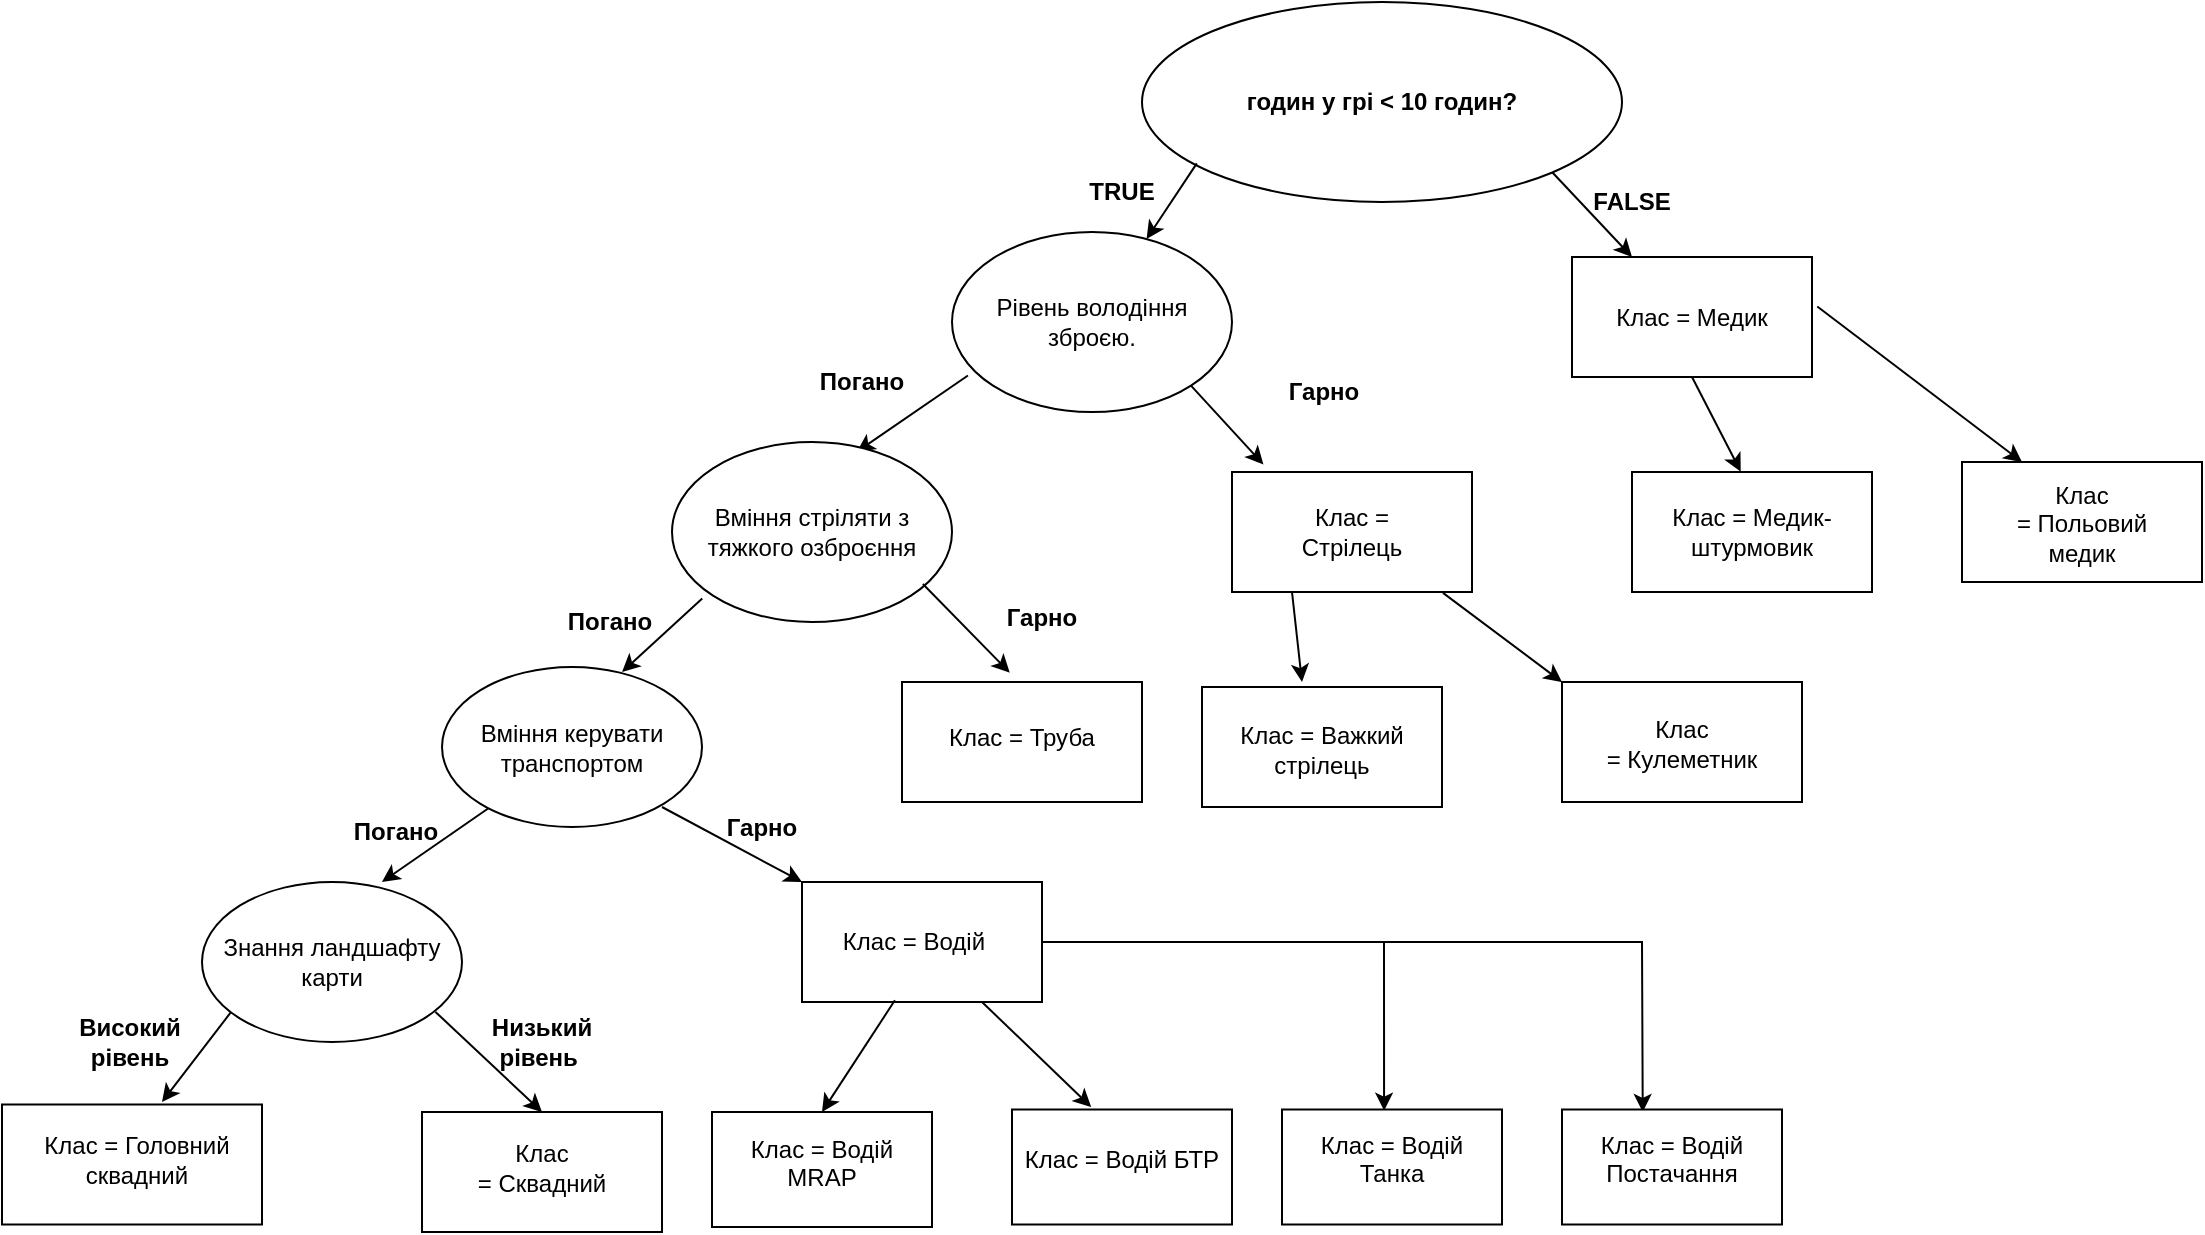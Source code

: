 <mxfile version="22.0.8" type="github">
  <diagram name="Страница — 1" id="lsqSExBfPt3mLH9uzq2N">
    <mxGraphModel dx="1908" dy="728" grid="1" gridSize="10" guides="1" tooltips="1" connect="1" arrows="1" fold="1" page="1" pageScale="1" pageWidth="827" pageHeight="1169" math="0" shadow="0">
      <root>
        <mxCell id="0" />
        <mxCell id="1" parent="0" />
        <mxCell id="ItAPapNalUJXnHxEnPfn-4" value="&lt;p align=&quot;center&quot; class=&quot;MsoNormal&quot;&gt;&lt;b&gt;TRUE&lt;/b&gt;&lt;/p&gt;" style="text;html=1;strokeColor=none;fillColor=none;align=center;verticalAlign=middle;whiteSpace=wrap;rounded=0;" vertex="1" parent="1">
          <mxGeometry x="400" y="180" width="60" height="30" as="geometry" />
        </mxCell>
        <mxCell id="ItAPapNalUJXnHxEnPfn-6" value="" style="endArrow=classic;html=1;rounded=0;entryX=0.25;entryY=0;entryDx=0;entryDy=0;" edge="1" parent="1" target="ItAPapNalUJXnHxEnPfn-10">
          <mxGeometry width="50" height="50" relative="1" as="geometry">
            <mxPoint x="645" y="185" as="sourcePoint" />
            <mxPoint x="700" y="250" as="targetPoint" />
          </mxGeometry>
        </mxCell>
        <mxCell id="ItAPapNalUJXnHxEnPfn-11" value="Рівень володіння зброєю." style="ellipse;whiteSpace=wrap;html=1;" vertex="1" parent="1">
          <mxGeometry x="345" y="215" width="140" height="90" as="geometry" />
        </mxCell>
        <mxCell id="ItAPapNalUJXnHxEnPfn-15" value="" style="endArrow=classic;html=1;rounded=0;exitX=0.057;exitY=0.797;exitDx=0;exitDy=0;exitPerimeter=0;entryX=0.66;entryY=0.055;entryDx=0;entryDy=0;entryPerimeter=0;" edge="1" parent="1" source="ItAPapNalUJXnHxEnPfn-11" target="ItAPapNalUJXnHxEnPfn-20">
          <mxGeometry width="50" height="50" relative="1" as="geometry">
            <mxPoint x="357" y="281" as="sourcePoint" />
            <mxPoint x="270.98" y="319.99" as="targetPoint" />
          </mxGeometry>
        </mxCell>
        <mxCell id="ItAPapNalUJXnHxEnPfn-16" value="&lt;p align=&quot;center&quot; class=&quot;MsoNormal&quot;&gt;&lt;b&gt;Погано&lt;/b&gt;&lt;/p&gt;" style="text;html=1;strokeColor=none;fillColor=none;align=center;verticalAlign=middle;whiteSpace=wrap;rounded=0;" vertex="1" parent="1">
          <mxGeometry x="270" y="275" width="60" height="30" as="geometry" />
        </mxCell>
        <mxCell id="ItAPapNalUJXnHxEnPfn-17" value="" style="endArrow=classic;html=1;rounded=0;exitX=1;exitY=1;exitDx=0;exitDy=0;entryX=0.131;entryY=-0.063;entryDx=0;entryDy=0;entryPerimeter=0;" edge="1" parent="1" source="ItAPapNalUJXnHxEnPfn-11" target="ItAPapNalUJXnHxEnPfn-22">
          <mxGeometry width="50" height="50" relative="1" as="geometry">
            <mxPoint x="474" y="284" as="sourcePoint" />
            <mxPoint x="521" y="330" as="targetPoint" />
          </mxGeometry>
        </mxCell>
        <mxCell id="ItAPapNalUJXnHxEnPfn-18" value="&lt;p align=&quot;center&quot; class=&quot;MsoNormal&quot;&gt;&lt;b&gt;Гарно&lt;/b&gt;&lt;/p&gt;" style="text;html=1;strokeColor=none;fillColor=none;align=center;verticalAlign=middle;whiteSpace=wrap;rounded=0;" vertex="1" parent="1">
          <mxGeometry x="501" y="280" width="60" height="30" as="geometry" />
        </mxCell>
        <mxCell id="ItAPapNalUJXnHxEnPfn-20" value="Вміння стріляти з тяжкого озброєння" style="ellipse;whiteSpace=wrap;html=1;" vertex="1" parent="1">
          <mxGeometry x="205" y="320" width="140" height="90" as="geometry" />
        </mxCell>
        <mxCell id="ItAPapNalUJXnHxEnPfn-24" value="" style="endArrow=classic;html=1;rounded=0;exitX=0.108;exitY=0.814;exitDx=0;exitDy=0;exitPerimeter=0;" edge="1" parent="1">
          <mxGeometry width="50" height="50" relative="1" as="geometry">
            <mxPoint x="220.12" y="398.26" as="sourcePoint" />
            <mxPoint x="180" y="435" as="targetPoint" />
          </mxGeometry>
        </mxCell>
        <mxCell id="ItAPapNalUJXnHxEnPfn-25" value="&lt;p align=&quot;center&quot; class=&quot;MsoNormal&quot;&gt;&lt;b&gt;Погано&lt;/b&gt;&lt;/p&gt;" style="text;html=1;strokeColor=none;fillColor=none;align=center;verticalAlign=middle;whiteSpace=wrap;rounded=0;" vertex="1" parent="1">
          <mxGeometry x="144" y="395" width="60" height="30" as="geometry" />
        </mxCell>
        <mxCell id="ItAPapNalUJXnHxEnPfn-26" value="" style="endArrow=classic;html=1;rounded=0;exitX=0.896;exitY=0.789;exitDx=0;exitDy=0;exitPerimeter=0;entryX=0.449;entryY=-0.077;entryDx=0;entryDy=0;entryPerimeter=0;" edge="1" parent="1" source="ItAPapNalUJXnHxEnPfn-20" target="ItAPapNalUJXnHxEnPfn-29">
          <mxGeometry width="50" height="50" relative="1" as="geometry">
            <mxPoint x="333" y="399" as="sourcePoint" />
            <mxPoint x="380" y="445" as="targetPoint" />
          </mxGeometry>
        </mxCell>
        <mxCell id="ItAPapNalUJXnHxEnPfn-27" value="&lt;p align=&quot;center&quot; class=&quot;MsoNormal&quot;&gt;&lt;b&gt;Гарно&lt;/b&gt;&lt;/p&gt;" style="text;html=1;strokeColor=none;fillColor=none;align=center;verticalAlign=middle;whiteSpace=wrap;rounded=0;" vertex="1" parent="1">
          <mxGeometry x="360" y="395" width="60" height="25" as="geometry" />
        </mxCell>
        <mxCell id="ItAPapNalUJXnHxEnPfn-28" value="Знання ландшафту карти" style="ellipse;whiteSpace=wrap;html=1;" vertex="1" parent="1">
          <mxGeometry x="-30" y="540" width="130" height="80" as="geometry" />
        </mxCell>
        <mxCell id="ItAPapNalUJXnHxEnPfn-29" value="" style="rounded=0;whiteSpace=wrap;html=1;" vertex="1" parent="1">
          <mxGeometry x="320" y="440" width="120" height="60" as="geometry" />
        </mxCell>
        <mxCell id="ItAPapNalUJXnHxEnPfn-30" value="Клас =&amp;nbsp;Труба" style="text;html=1;strokeColor=none;fillColor=none;align=center;verticalAlign=middle;whiteSpace=wrap;rounded=0;" vertex="1" parent="1">
          <mxGeometry x="335" y="455" width="90" height="25" as="geometry" />
        </mxCell>
        <mxCell id="ItAPapNalUJXnHxEnPfn-31" value="" style="endArrow=classic;html=1;rounded=0;exitX=0.112;exitY=0.812;exitDx=0;exitDy=0;exitPerimeter=0;" edge="1" parent="1" source="ItAPapNalUJXnHxEnPfn-28">
          <mxGeometry width="50" height="50" relative="1" as="geometry">
            <mxPoint x="-19.88" y="608.26" as="sourcePoint" />
            <mxPoint x="-50" y="650" as="targetPoint" />
          </mxGeometry>
        </mxCell>
        <mxCell id="ItAPapNalUJXnHxEnPfn-32" value="&lt;p align=&quot;center&quot; class=&quot;MsoNormal&quot;&gt;&lt;b&gt;Високий рівень&lt;/b&gt;&lt;/p&gt;" style="text;html=1;strokeColor=none;fillColor=none;align=center;verticalAlign=middle;whiteSpace=wrap;rounded=0;" vertex="1" parent="1">
          <mxGeometry x="-96" y="605" width="60" height="30" as="geometry" />
        </mxCell>
        <mxCell id="ItAPapNalUJXnHxEnPfn-33" value="" style="endArrow=classic;html=1;rounded=0;exitX=0.898;exitY=0.812;exitDx=0;exitDy=0;exitPerimeter=0;" edge="1" parent="1" source="ItAPapNalUJXnHxEnPfn-28">
          <mxGeometry width="50" height="50" relative="1" as="geometry">
            <mxPoint x="93" y="609" as="sourcePoint" />
            <mxPoint x="140" y="655" as="targetPoint" />
          </mxGeometry>
        </mxCell>
        <mxCell id="ItAPapNalUJXnHxEnPfn-34" value="&lt;p align=&quot;center&quot; class=&quot;MsoNormal&quot;&gt;&lt;b&gt;Низький рівень&amp;nbsp;&lt;/b&gt;&lt;/p&gt;" style="text;html=1;strokeColor=none;fillColor=none;align=center;verticalAlign=middle;whiteSpace=wrap;rounded=0;" vertex="1" parent="1">
          <mxGeometry x="110" y="605" width="60" height="30" as="geometry" />
        </mxCell>
        <mxCell id="ItAPapNalUJXnHxEnPfn-36" value="" style="rounded=0;whiteSpace=wrap;html=1;" vertex="1" parent="1">
          <mxGeometry x="80" y="655" width="120" height="60" as="geometry" />
        </mxCell>
        <mxCell id="ItAPapNalUJXnHxEnPfn-37" value="Клас =&amp;nbsp;Сквадний" style="text;html=1;strokeColor=none;fillColor=none;align=center;verticalAlign=middle;whiteSpace=wrap;rounded=0;" vertex="1" parent="1">
          <mxGeometry x="95" y="670" width="90" height="25" as="geometry" />
        </mxCell>
        <mxCell id="ItAPapNalUJXnHxEnPfn-42" value="" style="endArrow=classic;html=1;rounded=0;exitX=1.022;exitY=0.412;exitDx=0;exitDy=0;exitPerimeter=0;entryX=0.25;entryY=0;entryDx=0;entryDy=0;" edge="1" parent="1" target="ItAPapNalUJXnHxEnPfn-44" source="ItAPapNalUJXnHxEnPfn-10">
          <mxGeometry width="50" height="50" relative="1" as="geometry">
            <mxPoint x="885" y="144.5" as="sourcePoint" />
            <mxPoint x="875" y="312.5" as="targetPoint" />
            <Array as="points" />
          </mxGeometry>
        </mxCell>
        <mxCell id="ItAPapNalUJXnHxEnPfn-47" value="" style="endArrow=classic;html=1;rounded=0;exitX=0.5;exitY=1;exitDx=0;exitDy=0;entryX=0.453;entryY=-0.003;entryDx=0;entryDy=0;entryPerimeter=0;" edge="1" parent="1" source="ItAPapNalUJXnHxEnPfn-10" target="ItAPapNalUJXnHxEnPfn-48">
          <mxGeometry width="50" height="50" relative="1" as="geometry">
            <mxPoint x="745" y="432.5" as="sourcePoint" />
            <mxPoint x="755" y="362.5" as="targetPoint" />
          </mxGeometry>
        </mxCell>
        <mxCell id="ItAPapNalUJXnHxEnPfn-52" value="" style="endArrow=classic;html=1;rounded=0;exitX=0.879;exitY=1.007;exitDx=0;exitDy=0;exitPerimeter=0;" edge="1" parent="1" source="ItAPapNalUJXnHxEnPfn-22">
          <mxGeometry width="50" height="50" relative="1" as="geometry">
            <mxPoint x="590" y="390" as="sourcePoint" />
            <mxPoint x="650" y="440" as="targetPoint" />
            <Array as="points" />
          </mxGeometry>
        </mxCell>
        <mxCell id="ItAPapNalUJXnHxEnPfn-53" value="" style="endArrow=classic;html=1;rounded=0;exitX=0.25;exitY=1;exitDx=0;exitDy=0;" edge="1" parent="1" source="ItAPapNalUJXnHxEnPfn-22">
          <mxGeometry width="50" height="50" relative="1" as="geometry">
            <mxPoint x="575" y="595" as="sourcePoint" />
            <mxPoint x="520" y="440" as="targetPoint" />
          </mxGeometry>
        </mxCell>
        <mxCell id="ItAPapNalUJXnHxEnPfn-61" value="" style="group" vertex="1" connectable="0" parent="1">
          <mxGeometry x="850" y="330" width="120" height="60" as="geometry" />
        </mxCell>
        <mxCell id="ItAPapNalUJXnHxEnPfn-44" value="" style="rounded=0;whiteSpace=wrap;html=1;" vertex="1" parent="ItAPapNalUJXnHxEnPfn-61">
          <mxGeometry width="120" height="60" as="geometry" />
        </mxCell>
        <mxCell id="ItAPapNalUJXnHxEnPfn-45" value="Клас =&amp;nbsp;Польовий медик&lt;br&gt;&lt;br&gt;&lt;div style=&quot;overflow: hidden; position: relative; outline: 0px; color: rgb(32, 33, 36); font-family: arial, sans-serif; font-size: 0px; text-align: start; background-color: rgb(248, 249, 250);&quot; id=&quot;tw-target-rmn-container&quot; class=&quot;tw-target-rmn tw-ta-container F0azHf tw-nfl&quot;&gt;&lt;/div&gt;" style="text;html=1;strokeColor=none;fillColor=none;align=center;verticalAlign=middle;whiteSpace=wrap;rounded=0;" vertex="1" parent="ItAPapNalUJXnHxEnPfn-61">
          <mxGeometry x="15" y="25" width="90" height="25" as="geometry" />
        </mxCell>
        <mxCell id="ItAPapNalUJXnHxEnPfn-62" value="" style="group" vertex="1" connectable="0" parent="1">
          <mxGeometry x="650" y="440" width="120" height="60" as="geometry" />
        </mxCell>
        <mxCell id="ItAPapNalUJXnHxEnPfn-56" value="" style="rounded=0;whiteSpace=wrap;html=1;" vertex="1" parent="ItAPapNalUJXnHxEnPfn-62">
          <mxGeometry width="120" height="60" as="geometry" />
        </mxCell>
        <mxCell id="ItAPapNalUJXnHxEnPfn-57" value="Клас =&amp;nbsp;Кулеметник" style="text;html=1;strokeColor=none;fillColor=none;align=center;verticalAlign=middle;whiteSpace=wrap;rounded=0;" vertex="1" parent="ItAPapNalUJXnHxEnPfn-62">
          <mxGeometry x="15" y="17.5" width="90" height="27.5" as="geometry" />
        </mxCell>
        <mxCell id="ItAPapNalUJXnHxEnPfn-63" value="" style="group" vertex="1" connectable="0" parent="1">
          <mxGeometry x="685" y="335" width="120" height="60" as="geometry" />
        </mxCell>
        <mxCell id="ItAPapNalUJXnHxEnPfn-48" value="" style="rounded=0;whiteSpace=wrap;html=1;" vertex="1" parent="ItAPapNalUJXnHxEnPfn-63">
          <mxGeometry width="120" height="60" as="geometry" />
        </mxCell>
        <mxCell id="ItAPapNalUJXnHxEnPfn-49" value="Клас = Медик-штурмовик&lt;br&gt;&lt;div style=&quot;overflow: hidden; position: relative; outline: 0px; color: rgb(32, 33, 36); font-family: arial, sans-serif; font-size: 0px; text-align: start; background-color: rgb(248, 249, 250);&quot; id=&quot;tw-target-rmn-container&quot; class=&quot;tw-target-rmn tw-ta-container F0azHf tw-nfl&quot;&gt;&lt;/div&gt;" style="text;html=1;strokeColor=none;fillColor=none;align=center;verticalAlign=middle;whiteSpace=wrap;rounded=0;" vertex="1" parent="ItAPapNalUJXnHxEnPfn-63">
          <mxGeometry x="15" y="17.5" width="90" height="25" as="geometry" />
        </mxCell>
        <mxCell id="ItAPapNalUJXnHxEnPfn-64" value="" style="group" vertex="1" connectable="0" parent="1">
          <mxGeometry x="655" y="227.5" width="120" height="60" as="geometry" />
        </mxCell>
        <mxCell id="ItAPapNalUJXnHxEnPfn-10" value="" style="rounded=0;whiteSpace=wrap;html=1;" vertex="1" parent="ItAPapNalUJXnHxEnPfn-64">
          <mxGeometry width="120" height="60" as="geometry" />
        </mxCell>
        <mxCell id="ItAPapNalUJXnHxEnPfn-12" value="Клас =&amp;nbsp;Медик" style="text;html=1;strokeColor=none;fillColor=none;align=center;verticalAlign=middle;whiteSpace=wrap;rounded=0;" vertex="1" parent="ItAPapNalUJXnHxEnPfn-64">
          <mxGeometry x="15" y="15" width="90" height="30" as="geometry" />
        </mxCell>
        <mxCell id="ItAPapNalUJXnHxEnPfn-65" value="" style="group" vertex="1" connectable="0" parent="1">
          <mxGeometry x="440" y="100" width="275" height="115" as="geometry" />
        </mxCell>
        <mxCell id="ItAPapNalUJXnHxEnPfn-1" value="" style="ellipse;whiteSpace=wrap;html=1;" vertex="1" parent="ItAPapNalUJXnHxEnPfn-65">
          <mxGeometry width="240" height="100" as="geometry" />
        </mxCell>
        <mxCell id="ItAPapNalUJXnHxEnPfn-2" value="&lt;b&gt;годин у грі &amp;lt; 10 годин?&lt;/b&gt;" style="text;html=1;strokeColor=none;fillColor=none;align=center;verticalAlign=middle;whiteSpace=wrap;rounded=0;" vertex="1" parent="ItAPapNalUJXnHxEnPfn-65">
          <mxGeometry y="30" width="240" height="40" as="geometry" />
        </mxCell>
        <mxCell id="ItAPapNalUJXnHxEnPfn-3" value="" style="endArrow=classic;html=1;rounded=0;exitX=0.235;exitY=0.907;exitDx=0;exitDy=0;exitPerimeter=0;" edge="1" parent="ItAPapNalUJXnHxEnPfn-65" target="ItAPapNalUJXnHxEnPfn-11">
          <mxGeometry width="50" height="50" relative="1" as="geometry">
            <mxPoint x="27.4" y="80.7" as="sourcePoint" />
            <mxPoint x="-9" y="120" as="targetPoint" />
          </mxGeometry>
        </mxCell>
        <mxCell id="ItAPapNalUJXnHxEnPfn-9" value="&lt;p align=&quot;center&quot; class=&quot;MsoNormal&quot;&gt;&lt;b&gt;FALSE&lt;/b&gt;&lt;/p&gt;" style="text;html=1;strokeColor=none;fillColor=none;align=center;verticalAlign=middle;whiteSpace=wrap;rounded=0;" vertex="1" parent="ItAPapNalUJXnHxEnPfn-65">
          <mxGeometry x="215" y="85" width="60" height="30" as="geometry" />
        </mxCell>
        <mxCell id="ItAPapNalUJXnHxEnPfn-66" value="" style="group" vertex="1" connectable="0" parent="1">
          <mxGeometry x="470" y="442.5" width="120" height="60" as="geometry" />
        </mxCell>
        <mxCell id="ItAPapNalUJXnHxEnPfn-54" value="" style="rounded=0;whiteSpace=wrap;html=1;" vertex="1" parent="ItAPapNalUJXnHxEnPfn-66">
          <mxGeometry width="120" height="60" as="geometry" />
        </mxCell>
        <mxCell id="ItAPapNalUJXnHxEnPfn-55" value="Клас =&amp;nbsp;Важкий стрілець" style="text;html=1;strokeColor=none;fillColor=none;align=center;verticalAlign=middle;whiteSpace=wrap;rounded=0;" vertex="1" parent="ItAPapNalUJXnHxEnPfn-66">
          <mxGeometry x="15" y="17.5" width="90" height="27.5" as="geometry" />
        </mxCell>
        <mxCell id="ItAPapNalUJXnHxEnPfn-67" value="" style="group" vertex="1" connectable="0" parent="1">
          <mxGeometry x="485" y="335" width="120" height="60" as="geometry" />
        </mxCell>
        <mxCell id="ItAPapNalUJXnHxEnPfn-22" value="" style="rounded=0;whiteSpace=wrap;html=1;" vertex="1" parent="ItAPapNalUJXnHxEnPfn-67">
          <mxGeometry width="120" height="60" as="geometry" />
        </mxCell>
        <mxCell id="ItAPapNalUJXnHxEnPfn-23" value="Клас = Стрілець" style="text;html=1;strokeColor=none;fillColor=none;align=center;verticalAlign=middle;whiteSpace=wrap;rounded=0;" vertex="1" parent="ItAPapNalUJXnHxEnPfn-67">
          <mxGeometry x="15" y="15" width="90" height="30" as="geometry" />
        </mxCell>
        <mxCell id="ItAPapNalUJXnHxEnPfn-68" value="Вміння керувати транспортом" style="ellipse;whiteSpace=wrap;html=1;" vertex="1" parent="1">
          <mxGeometry x="90" y="432.5" width="130" height="80" as="geometry" />
        </mxCell>
        <mxCell id="ItAPapNalUJXnHxEnPfn-72" value="" style="endArrow=classic;html=1;rounded=0;exitX=0.108;exitY=0.814;exitDx=0;exitDy=0;exitPerimeter=0;entryX=0.692;entryY=0;entryDx=0;entryDy=0;entryPerimeter=0;" edge="1" parent="1" target="ItAPapNalUJXnHxEnPfn-28">
          <mxGeometry width="50" height="50" relative="1" as="geometry">
            <mxPoint x="113.06" y="503.26" as="sourcePoint" />
            <mxPoint x="72.94" y="540" as="targetPoint" />
          </mxGeometry>
        </mxCell>
        <mxCell id="ItAPapNalUJXnHxEnPfn-73" value="&lt;p align=&quot;center&quot; class=&quot;MsoNormal&quot;&gt;&lt;b&gt;Погано&lt;/b&gt;&lt;/p&gt;" style="text;html=1;strokeColor=none;fillColor=none;align=center;verticalAlign=middle;whiteSpace=wrap;rounded=0;" vertex="1" parent="1">
          <mxGeometry x="36.94" y="500" width="60" height="30" as="geometry" />
        </mxCell>
        <mxCell id="ItAPapNalUJXnHxEnPfn-74" value="" style="endArrow=classic;html=1;rounded=0;exitX=0.896;exitY=0.789;exitDx=0;exitDy=0;exitPerimeter=0;entryX=0;entryY=0;entryDx=0;entryDy=0;" edge="1" parent="1" target="ItAPapNalUJXnHxEnPfn-76">
          <mxGeometry width="50" height="50" relative="1" as="geometry">
            <mxPoint x="200" y="502.5" as="sourcePoint" />
            <mxPoint x="270" y="550" as="targetPoint" />
          </mxGeometry>
        </mxCell>
        <mxCell id="ItAPapNalUJXnHxEnPfn-75" value="&lt;p align=&quot;center&quot; class=&quot;MsoNormal&quot;&gt;&lt;b&gt;Гарно&lt;/b&gt;&lt;/p&gt;" style="text;html=1;strokeColor=none;fillColor=none;align=center;verticalAlign=middle;whiteSpace=wrap;rounded=0;" vertex="1" parent="1">
          <mxGeometry x="220" y="500" width="60" height="25" as="geometry" />
        </mxCell>
        <mxCell id="ItAPapNalUJXnHxEnPfn-76" value="" style="rounded=0;whiteSpace=wrap;html=1;" vertex="1" parent="1">
          <mxGeometry x="270" y="540" width="120" height="60" as="geometry" />
        </mxCell>
        <mxCell id="ItAPapNalUJXnHxEnPfn-77" value="Клас =&amp;nbsp;Водій" style="text;html=1;strokeColor=none;fillColor=none;align=center;verticalAlign=middle;whiteSpace=wrap;rounded=0;" vertex="1" parent="1">
          <mxGeometry x="276" y="557.5" width="100" height="25" as="geometry" />
        </mxCell>
        <mxCell id="ItAPapNalUJXnHxEnPfn-79" value="" style="endArrow=classic;html=1;rounded=0;exitX=0.387;exitY=0.986;exitDx=0;exitDy=0;exitPerimeter=0;entryX=0.5;entryY=0;entryDx=0;entryDy=0;" edge="1" parent="1" source="ItAPapNalUJXnHxEnPfn-76" target="ItAPapNalUJXnHxEnPfn-82">
          <mxGeometry width="50" height="50" relative="1" as="geometry">
            <mxPoint x="525" y="405" as="sourcePoint" />
            <mxPoint x="292" y="650" as="targetPoint" />
          </mxGeometry>
        </mxCell>
        <mxCell id="ItAPapNalUJXnHxEnPfn-82" value="" style="rounded=0;whiteSpace=wrap;html=1;" vertex="1" parent="1">
          <mxGeometry x="225" y="655" width="110" height="57.5" as="geometry" />
        </mxCell>
        <mxCell id="ItAPapNalUJXnHxEnPfn-83" value="Клас =&amp;nbsp;Водій MRAP&lt;br&gt;&lt;br&gt;&lt;div style=&quot;overflow: hidden; position: relative; outline: 0px; color: rgb(32, 33, 36); font-family: arial, sans-serif; font-size: 0px; text-align: start; background-color: rgb(248, 249, 250);&quot; id=&quot;tw-target-rmn-container&quot; class=&quot;tw-target-rmn tw-ta-container F0azHf tw-nfl&quot;&gt;&lt;/div&gt;" style="text;html=1;strokeColor=none;fillColor=none;align=center;verticalAlign=middle;whiteSpace=wrap;rounded=0;" vertex="1" parent="1">
          <mxGeometry x="230" y="675" width="100" height="25" as="geometry" />
        </mxCell>
        <mxCell id="ItAPapNalUJXnHxEnPfn-84" value="" style="endArrow=classic;html=1;rounded=0;exitX=0.75;exitY=1;exitDx=0;exitDy=0;entryX=0.36;entryY=-0.021;entryDx=0;entryDy=0;entryPerimeter=0;" edge="1" parent="1" source="ItAPapNalUJXnHxEnPfn-76" target="ItAPapNalUJXnHxEnPfn-86">
          <mxGeometry width="50" height="50" relative="1" as="geometry">
            <mxPoint x="302" y="616" as="sourcePoint" />
            <mxPoint x="400" y="650" as="targetPoint" />
          </mxGeometry>
        </mxCell>
        <mxCell id="ItAPapNalUJXnHxEnPfn-86" value="" style="rounded=0;whiteSpace=wrap;html=1;" vertex="1" parent="1">
          <mxGeometry x="375" y="653.75" width="110" height="57.5" as="geometry" />
        </mxCell>
        <mxCell id="ItAPapNalUJXnHxEnPfn-87" value="Клас =&amp;nbsp;Водій БТР&lt;br&gt;&lt;br&gt;&lt;div style=&quot;overflow: hidden; position: relative; outline: 0px; color: rgb(32, 33, 36); font-family: arial, sans-serif; font-size: 0px; text-align: start; background-color: rgb(248, 249, 250);&quot; id=&quot;tw-target-rmn-container&quot; class=&quot;tw-target-rmn tw-ta-container F0azHf tw-nfl&quot;&gt;&lt;/div&gt;" style="text;html=1;strokeColor=none;fillColor=none;align=center;verticalAlign=middle;whiteSpace=wrap;rounded=0;" vertex="1" parent="1">
          <mxGeometry x="380" y="673.75" width="100" height="25" as="geometry" />
        </mxCell>
        <mxCell id="ItAPapNalUJXnHxEnPfn-88" value="" style="endArrow=classic;html=1;rounded=0;exitX=1;exitY=0.5;exitDx=0;exitDy=0;entryX=0.464;entryY=0.01;entryDx=0;entryDy=0;entryPerimeter=0;" edge="1" parent="1" source="ItAPapNalUJXnHxEnPfn-76" target="ItAPapNalUJXnHxEnPfn-89">
          <mxGeometry width="50" height="50" relative="1" as="geometry">
            <mxPoint x="370" y="610" as="sourcePoint" />
            <mxPoint x="550" y="650" as="targetPoint" />
            <Array as="points">
              <mxPoint x="561" y="570" />
            </Array>
          </mxGeometry>
        </mxCell>
        <mxCell id="ItAPapNalUJXnHxEnPfn-89" value="" style="rounded=0;whiteSpace=wrap;html=1;" vertex="1" parent="1">
          <mxGeometry x="510" y="653.75" width="110" height="57.5" as="geometry" />
        </mxCell>
        <mxCell id="ItAPapNalUJXnHxEnPfn-90" value="Клас =&amp;nbsp;Водій Танка&lt;br&gt;&lt;br&gt;&lt;div style=&quot;overflow: hidden; position: relative; outline: 0px; color: rgb(32, 33, 36); font-family: arial, sans-serif; font-size: 0px; text-align: start; background-color: rgb(248, 249, 250);&quot; id=&quot;tw-target-rmn-container&quot; class=&quot;tw-target-rmn tw-ta-container F0azHf tw-nfl&quot;&gt;&lt;/div&gt;" style="text;html=1;strokeColor=none;fillColor=none;align=center;verticalAlign=middle;whiteSpace=wrap;rounded=0;" vertex="1" parent="1">
          <mxGeometry x="515" y="673.75" width="100" height="25" as="geometry" />
        </mxCell>
        <mxCell id="ItAPapNalUJXnHxEnPfn-91" value="" style="endArrow=classic;html=1;rounded=0;entryX=0.367;entryY=0.021;entryDx=0;entryDy=0;entryPerimeter=0;" edge="1" parent="1" target="ItAPapNalUJXnHxEnPfn-92">
          <mxGeometry width="50" height="50" relative="1" as="geometry">
            <mxPoint x="550" y="570" as="sourcePoint" />
            <mxPoint x="690" y="650" as="targetPoint" />
            <Array as="points">
              <mxPoint x="690" y="570" />
            </Array>
          </mxGeometry>
        </mxCell>
        <mxCell id="ItAPapNalUJXnHxEnPfn-92" value="" style="rounded=0;whiteSpace=wrap;html=1;" vertex="1" parent="1">
          <mxGeometry x="650" y="653.75" width="110" height="57.5" as="geometry" />
        </mxCell>
        <mxCell id="ItAPapNalUJXnHxEnPfn-93" value="Клас =&amp;nbsp;Водій Постачання&lt;br&gt;&lt;br&gt;&lt;div style=&quot;overflow: hidden; position: relative; outline: 0px; color: rgb(32, 33, 36); font-family: arial, sans-serif; font-size: 0px; text-align: start; background-color: rgb(248, 249, 250);&quot; id=&quot;tw-target-rmn-container&quot; class=&quot;tw-target-rmn tw-ta-container F0azHf tw-nfl&quot;&gt;&lt;/div&gt;" style="text;html=1;strokeColor=none;fillColor=none;align=center;verticalAlign=middle;whiteSpace=wrap;rounded=0;" vertex="1" parent="1">
          <mxGeometry x="655" y="673.75" width="100" height="25" as="geometry" />
        </mxCell>
        <mxCell id="ItAPapNalUJXnHxEnPfn-94" value="" style="rounded=0;whiteSpace=wrap;html=1;" vertex="1" parent="1">
          <mxGeometry x="-130" y="651.25" width="130" height="60" as="geometry" />
        </mxCell>
        <mxCell id="ItAPapNalUJXnHxEnPfn-95" value="Клас =&amp;nbsp;Головний сквадний" style="text;html=1;strokeColor=none;fillColor=none;align=center;verticalAlign=middle;whiteSpace=wrap;rounded=0;" vertex="1" parent="1">
          <mxGeometry x="-115" y="666.25" width="105" height="25" as="geometry" />
        </mxCell>
      </root>
    </mxGraphModel>
  </diagram>
</mxfile>
